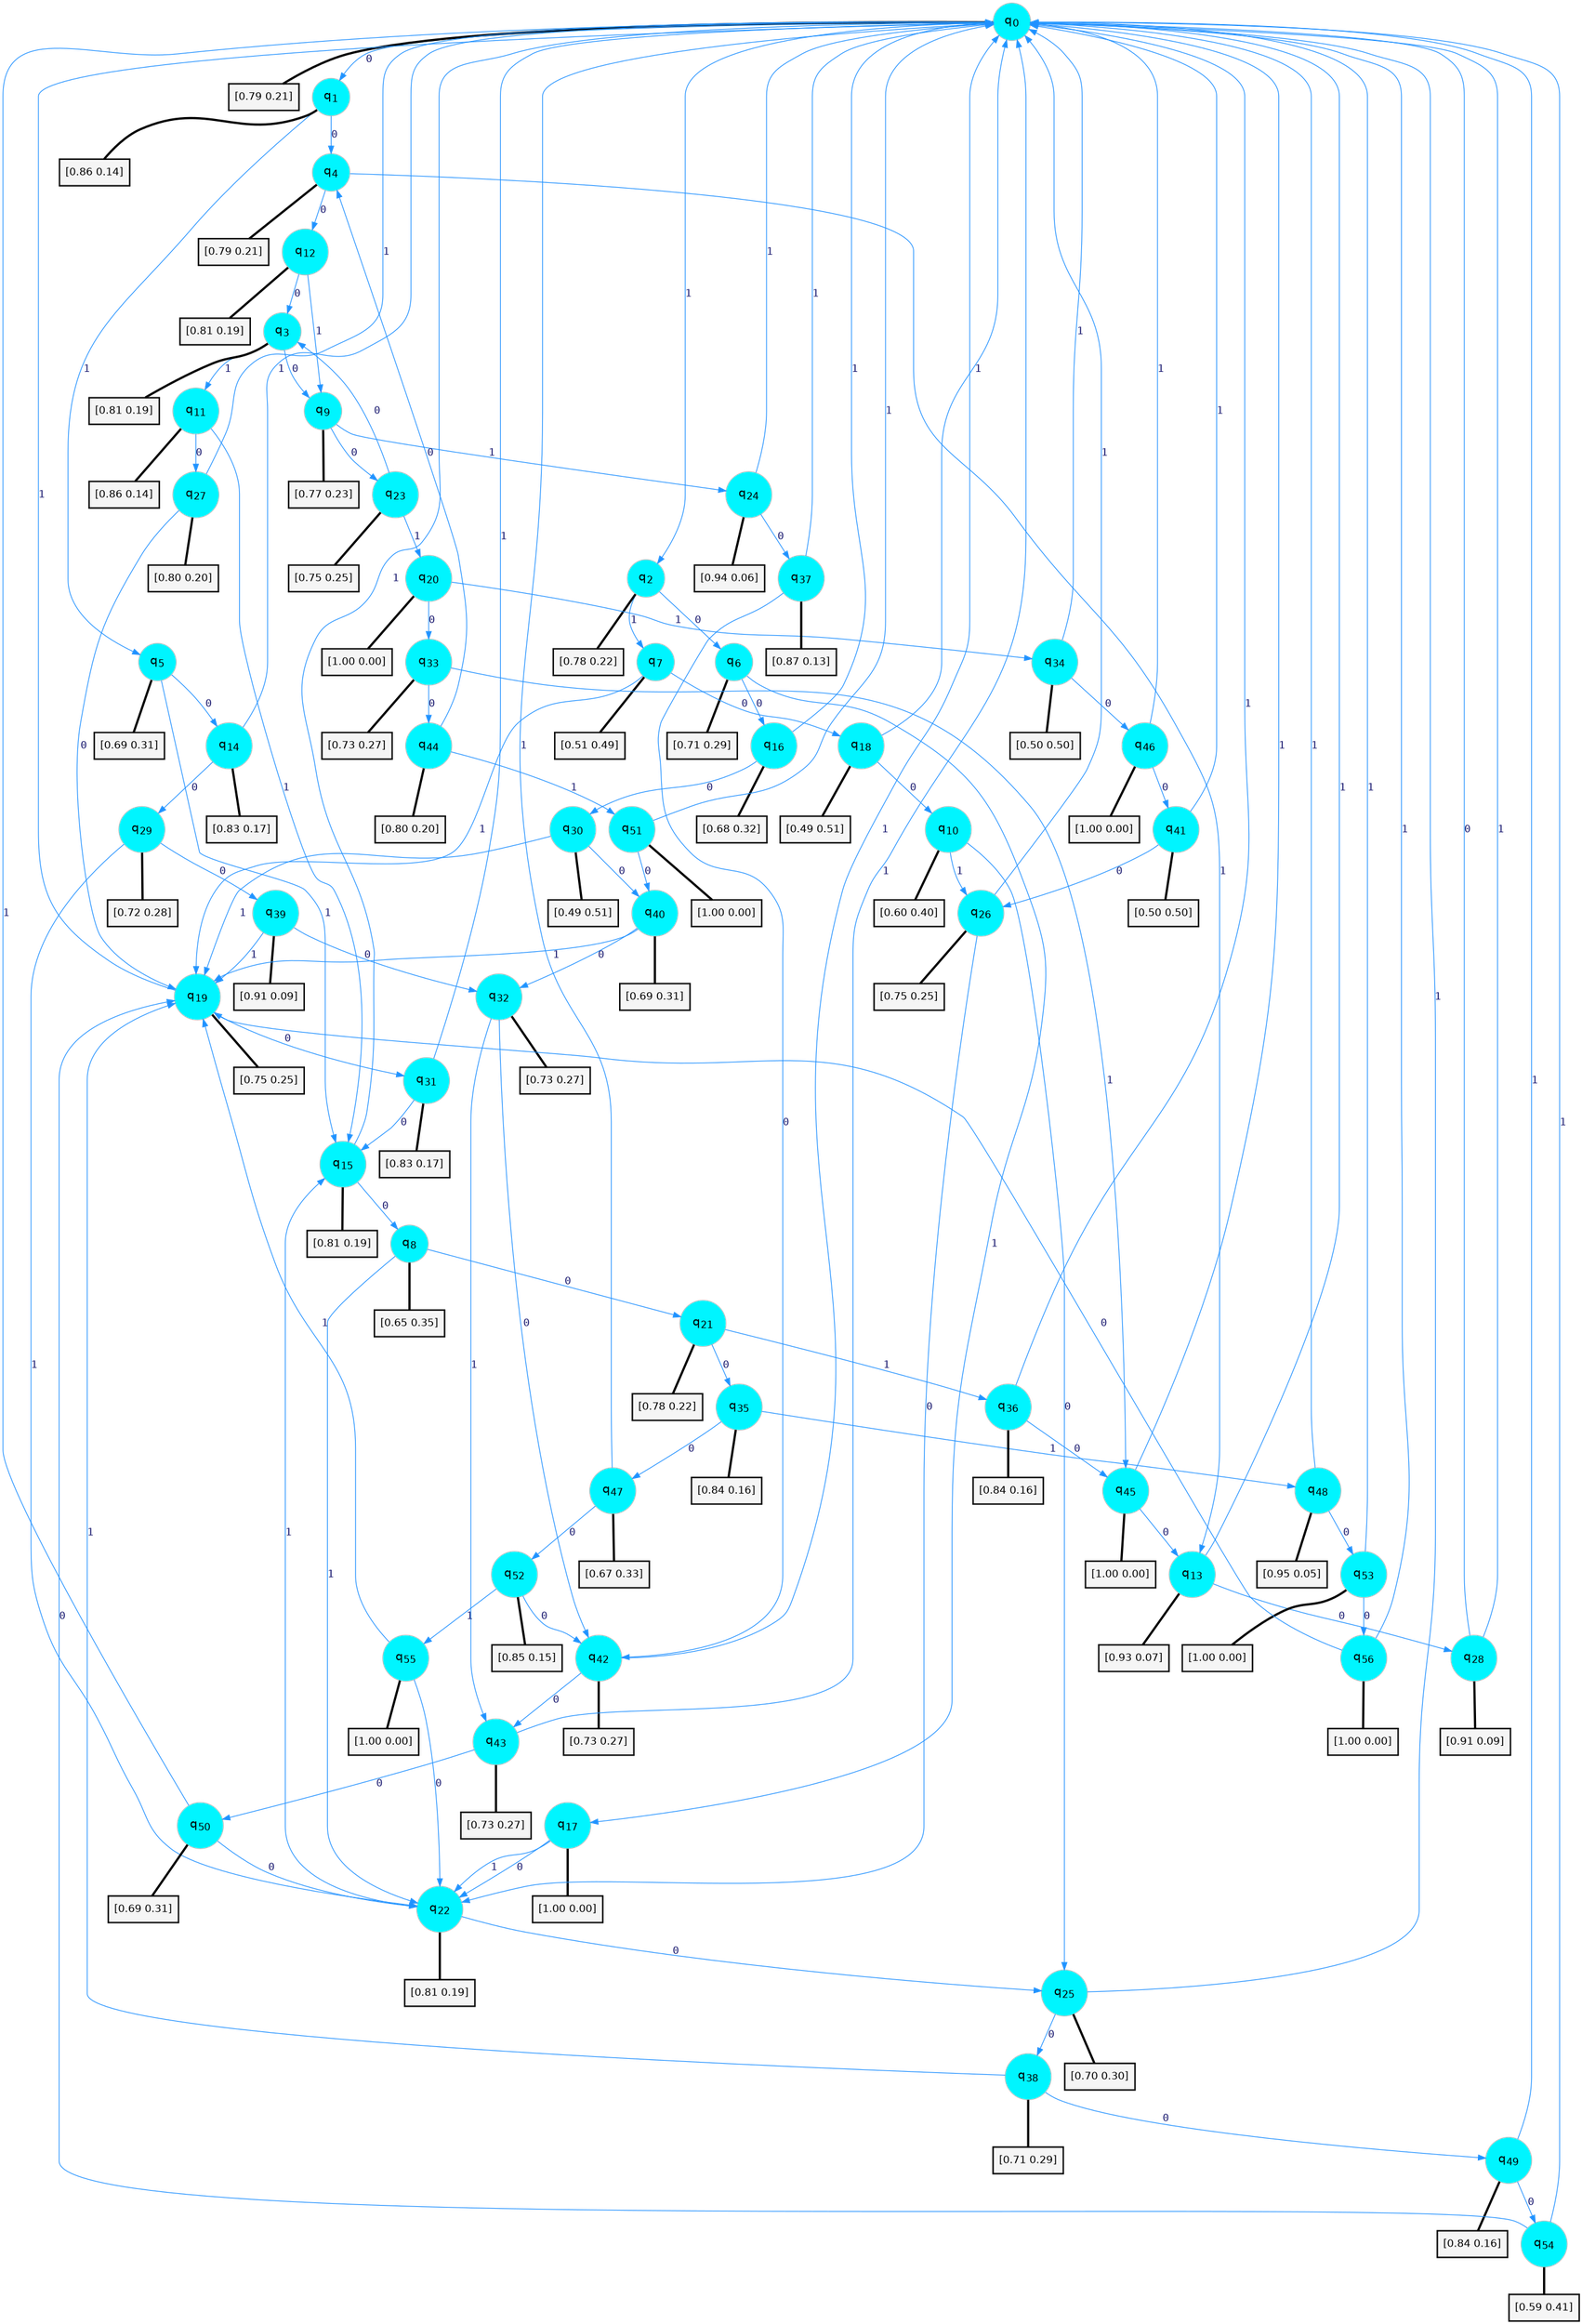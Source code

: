 digraph G {
graph [
bgcolor=transparent, dpi=300, rankdir=TD, size="40,25"];
node [
color=gray, fillcolor=turquoise1, fontcolor=black, fontname=Helvetica, fontsize=16, fontweight=bold, shape=circle, style=filled];
edge [
arrowsize=1, color=dodgerblue1, fontcolor=midnightblue, fontname=courier, fontweight=bold, penwidth=1, style=solid, weight=20];
0[label=<q<SUB>0</SUB>>];
1[label=<q<SUB>1</SUB>>];
2[label=<q<SUB>2</SUB>>];
3[label=<q<SUB>3</SUB>>];
4[label=<q<SUB>4</SUB>>];
5[label=<q<SUB>5</SUB>>];
6[label=<q<SUB>6</SUB>>];
7[label=<q<SUB>7</SUB>>];
8[label=<q<SUB>8</SUB>>];
9[label=<q<SUB>9</SUB>>];
10[label=<q<SUB>10</SUB>>];
11[label=<q<SUB>11</SUB>>];
12[label=<q<SUB>12</SUB>>];
13[label=<q<SUB>13</SUB>>];
14[label=<q<SUB>14</SUB>>];
15[label=<q<SUB>15</SUB>>];
16[label=<q<SUB>16</SUB>>];
17[label=<q<SUB>17</SUB>>];
18[label=<q<SUB>18</SUB>>];
19[label=<q<SUB>19</SUB>>];
20[label=<q<SUB>20</SUB>>];
21[label=<q<SUB>21</SUB>>];
22[label=<q<SUB>22</SUB>>];
23[label=<q<SUB>23</SUB>>];
24[label=<q<SUB>24</SUB>>];
25[label=<q<SUB>25</SUB>>];
26[label=<q<SUB>26</SUB>>];
27[label=<q<SUB>27</SUB>>];
28[label=<q<SUB>28</SUB>>];
29[label=<q<SUB>29</SUB>>];
30[label=<q<SUB>30</SUB>>];
31[label=<q<SUB>31</SUB>>];
32[label=<q<SUB>32</SUB>>];
33[label=<q<SUB>33</SUB>>];
34[label=<q<SUB>34</SUB>>];
35[label=<q<SUB>35</SUB>>];
36[label=<q<SUB>36</SUB>>];
37[label=<q<SUB>37</SUB>>];
38[label=<q<SUB>38</SUB>>];
39[label=<q<SUB>39</SUB>>];
40[label=<q<SUB>40</SUB>>];
41[label=<q<SUB>41</SUB>>];
42[label=<q<SUB>42</SUB>>];
43[label=<q<SUB>43</SUB>>];
44[label=<q<SUB>44</SUB>>];
45[label=<q<SUB>45</SUB>>];
46[label=<q<SUB>46</SUB>>];
47[label=<q<SUB>47</SUB>>];
48[label=<q<SUB>48</SUB>>];
49[label=<q<SUB>49</SUB>>];
50[label=<q<SUB>50</SUB>>];
51[label=<q<SUB>51</SUB>>];
52[label=<q<SUB>52</SUB>>];
53[label=<q<SUB>53</SUB>>];
54[label=<q<SUB>54</SUB>>];
55[label=<q<SUB>55</SUB>>];
56[label=<q<SUB>56</SUB>>];
57[label="[0.79 0.21]", shape=box,fontcolor=black, fontname=Helvetica, fontsize=14, penwidth=2, fillcolor=whitesmoke,color=black];
58[label="[0.86 0.14]", shape=box,fontcolor=black, fontname=Helvetica, fontsize=14, penwidth=2, fillcolor=whitesmoke,color=black];
59[label="[0.78 0.22]", shape=box,fontcolor=black, fontname=Helvetica, fontsize=14, penwidth=2, fillcolor=whitesmoke,color=black];
60[label="[0.81 0.19]", shape=box,fontcolor=black, fontname=Helvetica, fontsize=14, penwidth=2, fillcolor=whitesmoke,color=black];
61[label="[0.79 0.21]", shape=box,fontcolor=black, fontname=Helvetica, fontsize=14, penwidth=2, fillcolor=whitesmoke,color=black];
62[label="[0.69 0.31]", shape=box,fontcolor=black, fontname=Helvetica, fontsize=14, penwidth=2, fillcolor=whitesmoke,color=black];
63[label="[0.71 0.29]", shape=box,fontcolor=black, fontname=Helvetica, fontsize=14, penwidth=2, fillcolor=whitesmoke,color=black];
64[label="[0.51 0.49]", shape=box,fontcolor=black, fontname=Helvetica, fontsize=14, penwidth=2, fillcolor=whitesmoke,color=black];
65[label="[0.65 0.35]", shape=box,fontcolor=black, fontname=Helvetica, fontsize=14, penwidth=2, fillcolor=whitesmoke,color=black];
66[label="[0.77 0.23]", shape=box,fontcolor=black, fontname=Helvetica, fontsize=14, penwidth=2, fillcolor=whitesmoke,color=black];
67[label="[0.60 0.40]", shape=box,fontcolor=black, fontname=Helvetica, fontsize=14, penwidth=2, fillcolor=whitesmoke,color=black];
68[label="[0.86 0.14]", shape=box,fontcolor=black, fontname=Helvetica, fontsize=14, penwidth=2, fillcolor=whitesmoke,color=black];
69[label="[0.81 0.19]", shape=box,fontcolor=black, fontname=Helvetica, fontsize=14, penwidth=2, fillcolor=whitesmoke,color=black];
70[label="[0.93 0.07]", shape=box,fontcolor=black, fontname=Helvetica, fontsize=14, penwidth=2, fillcolor=whitesmoke,color=black];
71[label="[0.83 0.17]", shape=box,fontcolor=black, fontname=Helvetica, fontsize=14, penwidth=2, fillcolor=whitesmoke,color=black];
72[label="[0.81 0.19]", shape=box,fontcolor=black, fontname=Helvetica, fontsize=14, penwidth=2, fillcolor=whitesmoke,color=black];
73[label="[0.68 0.32]", shape=box,fontcolor=black, fontname=Helvetica, fontsize=14, penwidth=2, fillcolor=whitesmoke,color=black];
74[label="[1.00 0.00]", shape=box,fontcolor=black, fontname=Helvetica, fontsize=14, penwidth=2, fillcolor=whitesmoke,color=black];
75[label="[0.49 0.51]", shape=box,fontcolor=black, fontname=Helvetica, fontsize=14, penwidth=2, fillcolor=whitesmoke,color=black];
76[label="[0.75 0.25]", shape=box,fontcolor=black, fontname=Helvetica, fontsize=14, penwidth=2, fillcolor=whitesmoke,color=black];
77[label="[1.00 0.00]", shape=box,fontcolor=black, fontname=Helvetica, fontsize=14, penwidth=2, fillcolor=whitesmoke,color=black];
78[label="[0.78 0.22]", shape=box,fontcolor=black, fontname=Helvetica, fontsize=14, penwidth=2, fillcolor=whitesmoke,color=black];
79[label="[0.81 0.19]", shape=box,fontcolor=black, fontname=Helvetica, fontsize=14, penwidth=2, fillcolor=whitesmoke,color=black];
80[label="[0.75 0.25]", shape=box,fontcolor=black, fontname=Helvetica, fontsize=14, penwidth=2, fillcolor=whitesmoke,color=black];
81[label="[0.94 0.06]", shape=box,fontcolor=black, fontname=Helvetica, fontsize=14, penwidth=2, fillcolor=whitesmoke,color=black];
82[label="[0.70 0.30]", shape=box,fontcolor=black, fontname=Helvetica, fontsize=14, penwidth=2, fillcolor=whitesmoke,color=black];
83[label="[0.75 0.25]", shape=box,fontcolor=black, fontname=Helvetica, fontsize=14, penwidth=2, fillcolor=whitesmoke,color=black];
84[label="[0.80 0.20]", shape=box,fontcolor=black, fontname=Helvetica, fontsize=14, penwidth=2, fillcolor=whitesmoke,color=black];
85[label="[0.91 0.09]", shape=box,fontcolor=black, fontname=Helvetica, fontsize=14, penwidth=2, fillcolor=whitesmoke,color=black];
86[label="[0.72 0.28]", shape=box,fontcolor=black, fontname=Helvetica, fontsize=14, penwidth=2, fillcolor=whitesmoke,color=black];
87[label="[0.49 0.51]", shape=box,fontcolor=black, fontname=Helvetica, fontsize=14, penwidth=2, fillcolor=whitesmoke,color=black];
88[label="[0.83 0.17]", shape=box,fontcolor=black, fontname=Helvetica, fontsize=14, penwidth=2, fillcolor=whitesmoke,color=black];
89[label="[0.73 0.27]", shape=box,fontcolor=black, fontname=Helvetica, fontsize=14, penwidth=2, fillcolor=whitesmoke,color=black];
90[label="[0.73 0.27]", shape=box,fontcolor=black, fontname=Helvetica, fontsize=14, penwidth=2, fillcolor=whitesmoke,color=black];
91[label="[0.50 0.50]", shape=box,fontcolor=black, fontname=Helvetica, fontsize=14, penwidth=2, fillcolor=whitesmoke,color=black];
92[label="[0.84 0.16]", shape=box,fontcolor=black, fontname=Helvetica, fontsize=14, penwidth=2, fillcolor=whitesmoke,color=black];
93[label="[0.84 0.16]", shape=box,fontcolor=black, fontname=Helvetica, fontsize=14, penwidth=2, fillcolor=whitesmoke,color=black];
94[label="[0.87 0.13]", shape=box,fontcolor=black, fontname=Helvetica, fontsize=14, penwidth=2, fillcolor=whitesmoke,color=black];
95[label="[0.71 0.29]", shape=box,fontcolor=black, fontname=Helvetica, fontsize=14, penwidth=2, fillcolor=whitesmoke,color=black];
96[label="[0.91 0.09]", shape=box,fontcolor=black, fontname=Helvetica, fontsize=14, penwidth=2, fillcolor=whitesmoke,color=black];
97[label="[0.69 0.31]", shape=box,fontcolor=black, fontname=Helvetica, fontsize=14, penwidth=2, fillcolor=whitesmoke,color=black];
98[label="[0.50 0.50]", shape=box,fontcolor=black, fontname=Helvetica, fontsize=14, penwidth=2, fillcolor=whitesmoke,color=black];
99[label="[0.73 0.27]", shape=box,fontcolor=black, fontname=Helvetica, fontsize=14, penwidth=2, fillcolor=whitesmoke,color=black];
100[label="[0.73 0.27]", shape=box,fontcolor=black, fontname=Helvetica, fontsize=14, penwidth=2, fillcolor=whitesmoke,color=black];
101[label="[0.80 0.20]", shape=box,fontcolor=black, fontname=Helvetica, fontsize=14, penwidth=2, fillcolor=whitesmoke,color=black];
102[label="[1.00 0.00]", shape=box,fontcolor=black, fontname=Helvetica, fontsize=14, penwidth=2, fillcolor=whitesmoke,color=black];
103[label="[1.00 0.00]", shape=box,fontcolor=black, fontname=Helvetica, fontsize=14, penwidth=2, fillcolor=whitesmoke,color=black];
104[label="[0.67 0.33]", shape=box,fontcolor=black, fontname=Helvetica, fontsize=14, penwidth=2, fillcolor=whitesmoke,color=black];
105[label="[0.95 0.05]", shape=box,fontcolor=black, fontname=Helvetica, fontsize=14, penwidth=2, fillcolor=whitesmoke,color=black];
106[label="[0.84 0.16]", shape=box,fontcolor=black, fontname=Helvetica, fontsize=14, penwidth=2, fillcolor=whitesmoke,color=black];
107[label="[0.69 0.31]", shape=box,fontcolor=black, fontname=Helvetica, fontsize=14, penwidth=2, fillcolor=whitesmoke,color=black];
108[label="[1.00 0.00]", shape=box,fontcolor=black, fontname=Helvetica, fontsize=14, penwidth=2, fillcolor=whitesmoke,color=black];
109[label="[0.85 0.15]", shape=box,fontcolor=black, fontname=Helvetica, fontsize=14, penwidth=2, fillcolor=whitesmoke,color=black];
110[label="[1.00 0.00]", shape=box,fontcolor=black, fontname=Helvetica, fontsize=14, penwidth=2, fillcolor=whitesmoke,color=black];
111[label="[0.59 0.41]", shape=box,fontcolor=black, fontname=Helvetica, fontsize=14, penwidth=2, fillcolor=whitesmoke,color=black];
112[label="[1.00 0.00]", shape=box,fontcolor=black, fontname=Helvetica, fontsize=14, penwidth=2, fillcolor=whitesmoke,color=black];
113[label="[1.00 0.00]", shape=box,fontcolor=black, fontname=Helvetica, fontsize=14, penwidth=2, fillcolor=whitesmoke,color=black];
0->1 [label=0];
0->2 [label=1];
0->57 [arrowhead=none, penwidth=3,color=black];
1->4 [label=0];
1->5 [label=1];
1->58 [arrowhead=none, penwidth=3,color=black];
2->6 [label=0];
2->7 [label=1];
2->59 [arrowhead=none, penwidth=3,color=black];
3->9 [label=0];
3->11 [label=1];
3->60 [arrowhead=none, penwidth=3,color=black];
4->12 [label=0];
4->13 [label=1];
4->61 [arrowhead=none, penwidth=3,color=black];
5->14 [label=0];
5->15 [label=1];
5->62 [arrowhead=none, penwidth=3,color=black];
6->16 [label=0];
6->17 [label=1];
6->63 [arrowhead=none, penwidth=3,color=black];
7->18 [label=0];
7->19 [label=1];
7->64 [arrowhead=none, penwidth=3,color=black];
8->21 [label=0];
8->22 [label=1];
8->65 [arrowhead=none, penwidth=3,color=black];
9->23 [label=0];
9->24 [label=1];
9->66 [arrowhead=none, penwidth=3,color=black];
10->25 [label=0];
10->26 [label=1];
10->67 [arrowhead=none, penwidth=3,color=black];
11->27 [label=0];
11->15 [label=1];
11->68 [arrowhead=none, penwidth=3,color=black];
12->3 [label=0];
12->9 [label=1];
12->69 [arrowhead=none, penwidth=3,color=black];
13->28 [label=0];
13->0 [label=1];
13->70 [arrowhead=none, penwidth=3,color=black];
14->29 [label=0];
14->0 [label=1];
14->71 [arrowhead=none, penwidth=3,color=black];
15->8 [label=0];
15->0 [label=1];
15->72 [arrowhead=none, penwidth=3,color=black];
16->30 [label=0];
16->0 [label=1];
16->73 [arrowhead=none, penwidth=3,color=black];
17->22 [label=0];
17->22 [label=1];
17->74 [arrowhead=none, penwidth=3,color=black];
18->10 [label=0];
18->0 [label=1];
18->75 [arrowhead=none, penwidth=3,color=black];
19->31 [label=0];
19->0 [label=1];
19->76 [arrowhead=none, penwidth=3,color=black];
20->33 [label=0];
20->34 [label=1];
20->77 [arrowhead=none, penwidth=3,color=black];
21->35 [label=0];
21->36 [label=1];
21->78 [arrowhead=none, penwidth=3,color=black];
22->25 [label=0];
22->15 [label=1];
22->79 [arrowhead=none, penwidth=3,color=black];
23->3 [label=0];
23->20 [label=1];
23->80 [arrowhead=none, penwidth=3,color=black];
24->37 [label=0];
24->0 [label=1];
24->81 [arrowhead=none, penwidth=3,color=black];
25->38 [label=0];
25->0 [label=1];
25->82 [arrowhead=none, penwidth=3,color=black];
26->22 [label=0];
26->0 [label=1];
26->83 [arrowhead=none, penwidth=3,color=black];
27->19 [label=0];
27->0 [label=1];
27->84 [arrowhead=none, penwidth=3,color=black];
28->0 [label=0];
28->0 [label=1];
28->85 [arrowhead=none, penwidth=3,color=black];
29->39 [label=0];
29->22 [label=1];
29->86 [arrowhead=none, penwidth=3,color=black];
30->40 [label=0];
30->19 [label=1];
30->87 [arrowhead=none, penwidth=3,color=black];
31->15 [label=0];
31->0 [label=1];
31->88 [arrowhead=none, penwidth=3,color=black];
32->42 [label=0];
32->43 [label=1];
32->89 [arrowhead=none, penwidth=3,color=black];
33->44 [label=0];
33->45 [label=1];
33->90 [arrowhead=none, penwidth=3,color=black];
34->46 [label=0];
34->0 [label=1];
34->91 [arrowhead=none, penwidth=3,color=black];
35->47 [label=0];
35->48 [label=1];
35->92 [arrowhead=none, penwidth=3,color=black];
36->45 [label=0];
36->0 [label=1];
36->93 [arrowhead=none, penwidth=3,color=black];
37->42 [label=0];
37->0 [label=1];
37->94 [arrowhead=none, penwidth=3,color=black];
38->49 [label=0];
38->19 [label=1];
38->95 [arrowhead=none, penwidth=3,color=black];
39->32 [label=0];
39->19 [label=1];
39->96 [arrowhead=none, penwidth=3,color=black];
40->32 [label=0];
40->19 [label=1];
40->97 [arrowhead=none, penwidth=3,color=black];
41->26 [label=0];
41->0 [label=1];
41->98 [arrowhead=none, penwidth=3,color=black];
42->43 [label=0];
42->0 [label=1];
42->99 [arrowhead=none, penwidth=3,color=black];
43->50 [label=0];
43->0 [label=1];
43->100 [arrowhead=none, penwidth=3,color=black];
44->4 [label=0];
44->51 [label=1];
44->101 [arrowhead=none, penwidth=3,color=black];
45->13 [label=0];
45->0 [label=1];
45->102 [arrowhead=none, penwidth=3,color=black];
46->41 [label=0];
46->0 [label=1];
46->103 [arrowhead=none, penwidth=3,color=black];
47->52 [label=0];
47->0 [label=1];
47->104 [arrowhead=none, penwidth=3,color=black];
48->53 [label=0];
48->0 [label=1];
48->105 [arrowhead=none, penwidth=3,color=black];
49->54 [label=0];
49->0 [label=1];
49->106 [arrowhead=none, penwidth=3,color=black];
50->22 [label=0];
50->0 [label=1];
50->107 [arrowhead=none, penwidth=3,color=black];
51->40 [label=0];
51->0 [label=1];
51->108 [arrowhead=none, penwidth=3,color=black];
52->42 [label=0];
52->55 [label=1];
52->109 [arrowhead=none, penwidth=3,color=black];
53->56 [label=0];
53->0 [label=1];
53->110 [arrowhead=none, penwidth=3,color=black];
54->19 [label=0];
54->0 [label=1];
54->111 [arrowhead=none, penwidth=3,color=black];
55->22 [label=0];
55->19 [label=1];
55->112 [arrowhead=none, penwidth=3,color=black];
56->19 [label=0];
56->0 [label=1];
56->113 [arrowhead=none, penwidth=3,color=black];
}
